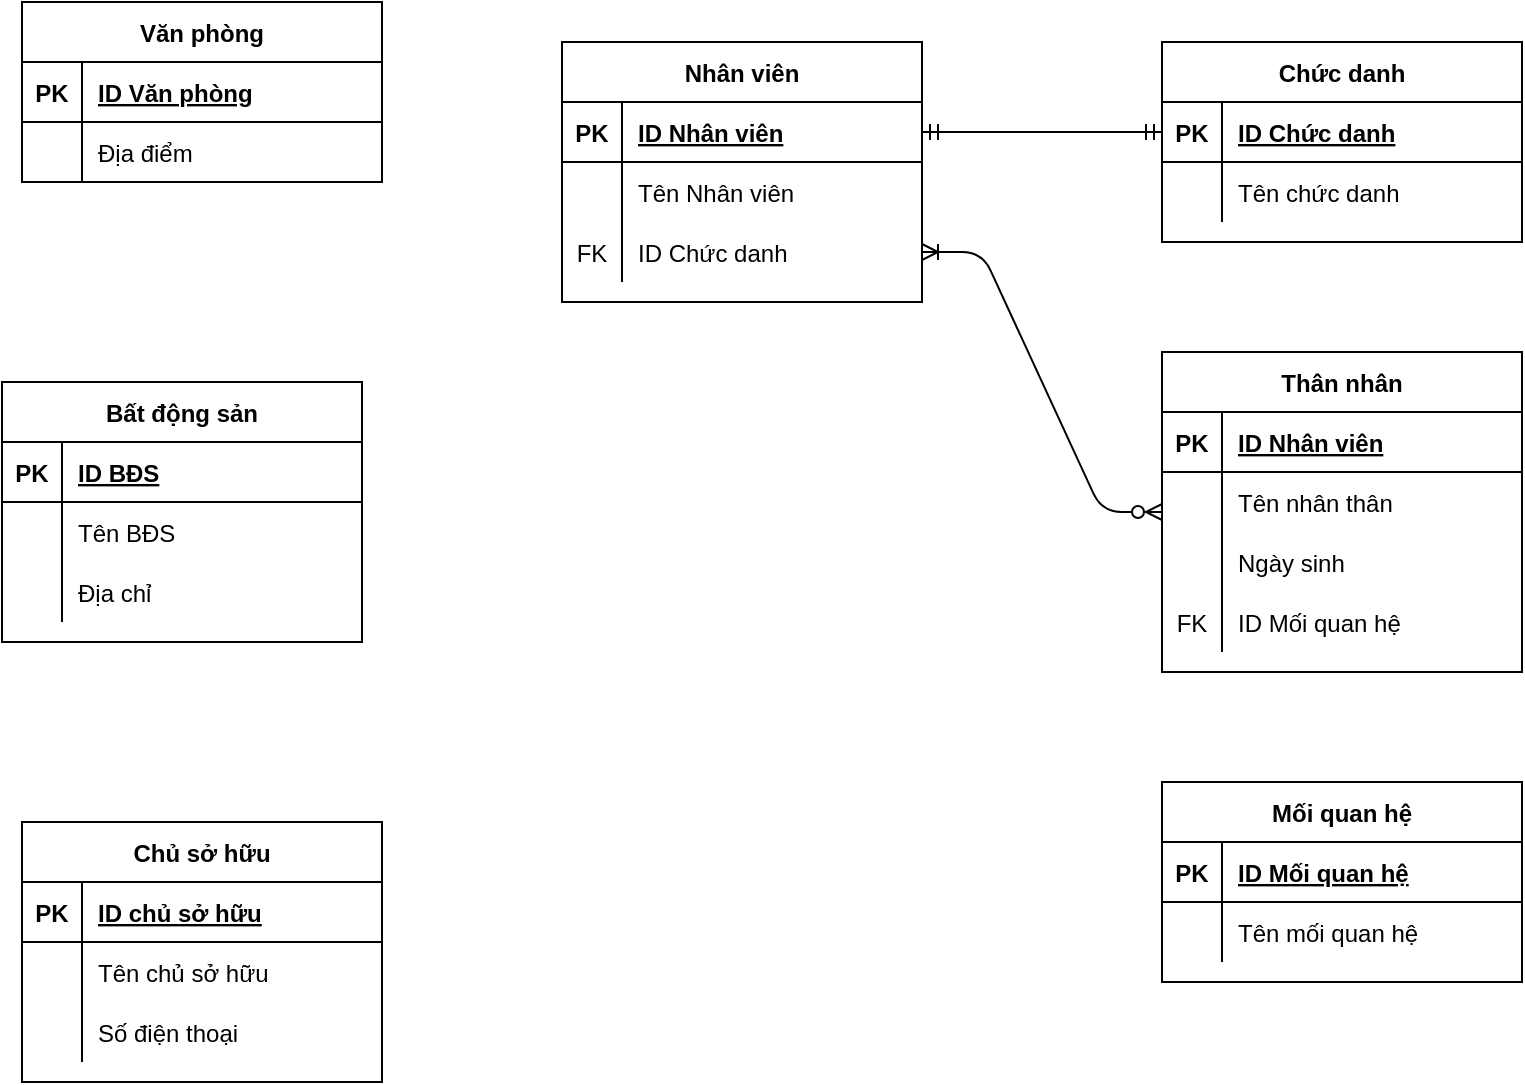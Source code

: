 <mxfile version="13.7.5" type="github">
  <diagram id="R2lEEEUBdFMjLlhIrx00" name="Page-1">
    <mxGraphModel dx="994" dy="583" grid="1" gridSize="10" guides="1" tooltips="1" connect="1" arrows="1" fold="1" page="1" pageScale="1" pageWidth="850" pageHeight="1100" math="0" shadow="0" extFonts="Permanent Marker^https://fonts.googleapis.com/css?family=Permanent+Marker">
      <root>
        <mxCell id="0" />
        <mxCell id="1" parent="0" />
        <mxCell id="9gJUbKaDmGYr913Sys6e-1" value="Văn phòng" style="shape=table;startSize=30;container=1;collapsible=1;childLayout=tableLayout;fixedRows=1;rowLines=0;fontStyle=1;align=center;resizeLast=1;" vertex="1" parent="1">
          <mxGeometry x="40" y="20" width="180" height="90" as="geometry" />
        </mxCell>
        <mxCell id="9gJUbKaDmGYr913Sys6e-2" value="" style="shape=partialRectangle;collapsible=0;dropTarget=0;pointerEvents=0;fillColor=none;top=0;left=0;bottom=1;right=0;points=[[0,0.5],[1,0.5]];portConstraint=eastwest;" vertex="1" parent="9gJUbKaDmGYr913Sys6e-1">
          <mxGeometry y="30" width="180" height="30" as="geometry" />
        </mxCell>
        <mxCell id="9gJUbKaDmGYr913Sys6e-3" value="PK" style="shape=partialRectangle;connectable=0;fillColor=none;top=0;left=0;bottom=0;right=0;fontStyle=1;overflow=hidden;" vertex="1" parent="9gJUbKaDmGYr913Sys6e-2">
          <mxGeometry width="30" height="30" as="geometry" />
        </mxCell>
        <mxCell id="9gJUbKaDmGYr913Sys6e-4" value="ID Văn phòng" style="shape=partialRectangle;connectable=0;fillColor=none;top=0;left=0;bottom=0;right=0;align=left;spacingLeft=6;fontStyle=5;overflow=hidden;" vertex="1" parent="9gJUbKaDmGYr913Sys6e-2">
          <mxGeometry x="30" width="150" height="30" as="geometry" />
        </mxCell>
        <mxCell id="9gJUbKaDmGYr913Sys6e-5" value="" style="shape=partialRectangle;collapsible=0;dropTarget=0;pointerEvents=0;fillColor=none;top=0;left=0;bottom=0;right=0;points=[[0,0.5],[1,0.5]];portConstraint=eastwest;" vertex="1" parent="9gJUbKaDmGYr913Sys6e-1">
          <mxGeometry y="60" width="180" height="30" as="geometry" />
        </mxCell>
        <mxCell id="9gJUbKaDmGYr913Sys6e-6" value="" style="shape=partialRectangle;connectable=0;fillColor=none;top=0;left=0;bottom=0;right=0;editable=1;overflow=hidden;" vertex="1" parent="9gJUbKaDmGYr913Sys6e-5">
          <mxGeometry width="30" height="30" as="geometry" />
        </mxCell>
        <mxCell id="9gJUbKaDmGYr913Sys6e-7" value="Địa điểm" style="shape=partialRectangle;connectable=0;fillColor=none;top=0;left=0;bottom=0;right=0;align=left;spacingLeft=6;overflow=hidden;" vertex="1" parent="9gJUbKaDmGYr913Sys6e-5">
          <mxGeometry x="30" width="150" height="30" as="geometry" />
        </mxCell>
        <mxCell id="9gJUbKaDmGYr913Sys6e-14" value="Nhân viên" style="shape=table;startSize=30;container=1;collapsible=1;childLayout=tableLayout;fixedRows=1;rowLines=0;fontStyle=1;align=center;resizeLast=1;" vertex="1" parent="1">
          <mxGeometry x="310" y="40" width="180" height="130" as="geometry" />
        </mxCell>
        <mxCell id="9gJUbKaDmGYr913Sys6e-15" value="" style="shape=partialRectangle;collapsible=0;dropTarget=0;pointerEvents=0;fillColor=none;top=0;left=0;bottom=1;right=0;points=[[0,0.5],[1,0.5]];portConstraint=eastwest;" vertex="1" parent="9gJUbKaDmGYr913Sys6e-14">
          <mxGeometry y="30" width="180" height="30" as="geometry" />
        </mxCell>
        <mxCell id="9gJUbKaDmGYr913Sys6e-16" value="PK" style="shape=partialRectangle;connectable=0;fillColor=none;top=0;left=0;bottom=0;right=0;fontStyle=1;overflow=hidden;" vertex="1" parent="9gJUbKaDmGYr913Sys6e-15">
          <mxGeometry width="30" height="30" as="geometry" />
        </mxCell>
        <mxCell id="9gJUbKaDmGYr913Sys6e-17" value="ID Nhân viên" style="shape=partialRectangle;connectable=0;fillColor=none;top=0;left=0;bottom=0;right=0;align=left;spacingLeft=6;fontStyle=5;overflow=hidden;" vertex="1" parent="9gJUbKaDmGYr913Sys6e-15">
          <mxGeometry x="30" width="150" height="30" as="geometry" />
        </mxCell>
        <mxCell id="9gJUbKaDmGYr913Sys6e-18" value="" style="shape=partialRectangle;collapsible=0;dropTarget=0;pointerEvents=0;fillColor=none;top=0;left=0;bottom=0;right=0;points=[[0,0.5],[1,0.5]];portConstraint=eastwest;" vertex="1" parent="9gJUbKaDmGYr913Sys6e-14">
          <mxGeometry y="60" width="180" height="30" as="geometry" />
        </mxCell>
        <mxCell id="9gJUbKaDmGYr913Sys6e-19" value="" style="shape=partialRectangle;connectable=0;fillColor=none;top=0;left=0;bottom=0;right=0;editable=1;overflow=hidden;" vertex="1" parent="9gJUbKaDmGYr913Sys6e-18">
          <mxGeometry width="30" height="30" as="geometry" />
        </mxCell>
        <mxCell id="9gJUbKaDmGYr913Sys6e-20" value="Tên Nhân viên" style="shape=partialRectangle;connectable=0;fillColor=none;top=0;left=0;bottom=0;right=0;align=left;spacingLeft=6;overflow=hidden;" vertex="1" parent="9gJUbKaDmGYr913Sys6e-18">
          <mxGeometry x="30" width="150" height="30" as="geometry" />
        </mxCell>
        <mxCell id="9gJUbKaDmGYr913Sys6e-21" value="" style="shape=partialRectangle;collapsible=0;dropTarget=0;pointerEvents=0;fillColor=none;top=0;left=0;bottom=0;right=0;points=[[0,0.5],[1,0.5]];portConstraint=eastwest;" vertex="1" parent="9gJUbKaDmGYr913Sys6e-14">
          <mxGeometry y="90" width="180" height="30" as="geometry" />
        </mxCell>
        <mxCell id="9gJUbKaDmGYr913Sys6e-22" value="FK" style="shape=partialRectangle;connectable=0;fillColor=none;top=0;left=0;bottom=0;right=0;editable=1;overflow=hidden;" vertex="1" parent="9gJUbKaDmGYr913Sys6e-21">
          <mxGeometry width="30" height="30" as="geometry" />
        </mxCell>
        <mxCell id="9gJUbKaDmGYr913Sys6e-23" value="ID Chức danh" style="shape=partialRectangle;connectable=0;fillColor=none;top=0;left=0;bottom=0;right=0;align=left;spacingLeft=6;overflow=hidden;" vertex="1" parent="9gJUbKaDmGYr913Sys6e-21">
          <mxGeometry x="30" width="150" height="30" as="geometry" />
        </mxCell>
        <mxCell id="9gJUbKaDmGYr913Sys6e-27" value="Chức danh" style="shape=table;startSize=30;container=1;collapsible=1;childLayout=tableLayout;fixedRows=1;rowLines=0;fontStyle=1;align=center;resizeLast=1;" vertex="1" parent="1">
          <mxGeometry x="610" y="40" width="180" height="100" as="geometry" />
        </mxCell>
        <mxCell id="9gJUbKaDmGYr913Sys6e-28" value="" style="shape=partialRectangle;collapsible=0;dropTarget=0;pointerEvents=0;fillColor=none;top=0;left=0;bottom=1;right=0;points=[[0,0.5],[1,0.5]];portConstraint=eastwest;" vertex="1" parent="9gJUbKaDmGYr913Sys6e-27">
          <mxGeometry y="30" width="180" height="30" as="geometry" />
        </mxCell>
        <mxCell id="9gJUbKaDmGYr913Sys6e-29" value="PK" style="shape=partialRectangle;connectable=0;fillColor=none;top=0;left=0;bottom=0;right=0;fontStyle=1;overflow=hidden;" vertex="1" parent="9gJUbKaDmGYr913Sys6e-28">
          <mxGeometry width="30" height="30" as="geometry" />
        </mxCell>
        <mxCell id="9gJUbKaDmGYr913Sys6e-30" value="ID Chức danh" style="shape=partialRectangle;connectable=0;fillColor=none;top=0;left=0;bottom=0;right=0;align=left;spacingLeft=6;fontStyle=5;overflow=hidden;" vertex="1" parent="9gJUbKaDmGYr913Sys6e-28">
          <mxGeometry x="30" width="150" height="30" as="geometry" />
        </mxCell>
        <mxCell id="9gJUbKaDmGYr913Sys6e-31" value="" style="shape=partialRectangle;collapsible=0;dropTarget=0;pointerEvents=0;fillColor=none;top=0;left=0;bottom=0;right=0;points=[[0,0.5],[1,0.5]];portConstraint=eastwest;" vertex="1" parent="9gJUbKaDmGYr913Sys6e-27">
          <mxGeometry y="60" width="180" height="30" as="geometry" />
        </mxCell>
        <mxCell id="9gJUbKaDmGYr913Sys6e-32" value="" style="shape=partialRectangle;connectable=0;fillColor=none;top=0;left=0;bottom=0;right=0;editable=1;overflow=hidden;" vertex="1" parent="9gJUbKaDmGYr913Sys6e-31">
          <mxGeometry width="30" height="30" as="geometry" />
        </mxCell>
        <mxCell id="9gJUbKaDmGYr913Sys6e-33" value="Tên chức danh" style="shape=partialRectangle;connectable=0;fillColor=none;top=0;left=0;bottom=0;right=0;align=left;spacingLeft=6;overflow=hidden;" vertex="1" parent="9gJUbKaDmGYr913Sys6e-31">
          <mxGeometry x="30" width="150" height="30" as="geometry" />
        </mxCell>
        <mxCell id="9gJUbKaDmGYr913Sys6e-40" value="Bất động sản" style="shape=table;startSize=30;container=1;collapsible=1;childLayout=tableLayout;fixedRows=1;rowLines=0;fontStyle=1;align=center;resizeLast=1;" vertex="1" parent="1">
          <mxGeometry x="30" y="210" width="180" height="130" as="geometry" />
        </mxCell>
        <mxCell id="9gJUbKaDmGYr913Sys6e-41" value="" style="shape=partialRectangle;collapsible=0;dropTarget=0;pointerEvents=0;fillColor=none;top=0;left=0;bottom=1;right=0;points=[[0,0.5],[1,0.5]];portConstraint=eastwest;" vertex="1" parent="9gJUbKaDmGYr913Sys6e-40">
          <mxGeometry y="30" width="180" height="30" as="geometry" />
        </mxCell>
        <mxCell id="9gJUbKaDmGYr913Sys6e-42" value="PK" style="shape=partialRectangle;connectable=0;fillColor=none;top=0;left=0;bottom=0;right=0;fontStyle=1;overflow=hidden;" vertex="1" parent="9gJUbKaDmGYr913Sys6e-41">
          <mxGeometry width="30" height="30" as="geometry" />
        </mxCell>
        <mxCell id="9gJUbKaDmGYr913Sys6e-43" value="ID BĐS" style="shape=partialRectangle;connectable=0;fillColor=none;top=0;left=0;bottom=0;right=0;align=left;spacingLeft=6;fontStyle=5;overflow=hidden;" vertex="1" parent="9gJUbKaDmGYr913Sys6e-41">
          <mxGeometry x="30" width="150" height="30" as="geometry" />
        </mxCell>
        <mxCell id="9gJUbKaDmGYr913Sys6e-44" value="" style="shape=partialRectangle;collapsible=0;dropTarget=0;pointerEvents=0;fillColor=none;top=0;left=0;bottom=0;right=0;points=[[0,0.5],[1,0.5]];portConstraint=eastwest;" vertex="1" parent="9gJUbKaDmGYr913Sys6e-40">
          <mxGeometry y="60" width="180" height="30" as="geometry" />
        </mxCell>
        <mxCell id="9gJUbKaDmGYr913Sys6e-45" value="" style="shape=partialRectangle;connectable=0;fillColor=none;top=0;left=0;bottom=0;right=0;editable=1;overflow=hidden;" vertex="1" parent="9gJUbKaDmGYr913Sys6e-44">
          <mxGeometry width="30" height="30" as="geometry" />
        </mxCell>
        <mxCell id="9gJUbKaDmGYr913Sys6e-46" value="Tên BĐS" style="shape=partialRectangle;connectable=0;fillColor=none;top=0;left=0;bottom=0;right=0;align=left;spacingLeft=6;overflow=hidden;" vertex="1" parent="9gJUbKaDmGYr913Sys6e-44">
          <mxGeometry x="30" width="150" height="30" as="geometry" />
        </mxCell>
        <mxCell id="9gJUbKaDmGYr913Sys6e-47" value="" style="shape=partialRectangle;collapsible=0;dropTarget=0;pointerEvents=0;fillColor=none;top=0;left=0;bottom=0;right=0;points=[[0,0.5],[1,0.5]];portConstraint=eastwest;" vertex="1" parent="9gJUbKaDmGYr913Sys6e-40">
          <mxGeometry y="90" width="180" height="30" as="geometry" />
        </mxCell>
        <mxCell id="9gJUbKaDmGYr913Sys6e-48" value="" style="shape=partialRectangle;connectable=0;fillColor=none;top=0;left=0;bottom=0;right=0;editable=1;overflow=hidden;" vertex="1" parent="9gJUbKaDmGYr913Sys6e-47">
          <mxGeometry width="30" height="30" as="geometry" />
        </mxCell>
        <mxCell id="9gJUbKaDmGYr913Sys6e-49" value="Địa chỉ" style="shape=partialRectangle;connectable=0;fillColor=none;top=0;left=0;bottom=0;right=0;align=left;spacingLeft=6;overflow=hidden;" vertex="1" parent="9gJUbKaDmGYr913Sys6e-47">
          <mxGeometry x="30" width="150" height="30" as="geometry" />
        </mxCell>
        <mxCell id="9gJUbKaDmGYr913Sys6e-53" value="Chủ sở hữu" style="shape=table;startSize=30;container=1;collapsible=1;childLayout=tableLayout;fixedRows=1;rowLines=0;fontStyle=1;align=center;resizeLast=1;" vertex="1" parent="1">
          <mxGeometry x="40" y="430" width="180" height="130" as="geometry" />
        </mxCell>
        <mxCell id="9gJUbKaDmGYr913Sys6e-54" value="" style="shape=partialRectangle;collapsible=0;dropTarget=0;pointerEvents=0;fillColor=none;top=0;left=0;bottom=1;right=0;points=[[0,0.5],[1,0.5]];portConstraint=eastwest;" vertex="1" parent="9gJUbKaDmGYr913Sys6e-53">
          <mxGeometry y="30" width="180" height="30" as="geometry" />
        </mxCell>
        <mxCell id="9gJUbKaDmGYr913Sys6e-55" value="PK" style="shape=partialRectangle;connectable=0;fillColor=none;top=0;left=0;bottom=0;right=0;fontStyle=1;overflow=hidden;" vertex="1" parent="9gJUbKaDmGYr913Sys6e-54">
          <mxGeometry width="30" height="30" as="geometry" />
        </mxCell>
        <mxCell id="9gJUbKaDmGYr913Sys6e-56" value="ID chủ sở hữu" style="shape=partialRectangle;connectable=0;fillColor=none;top=0;left=0;bottom=0;right=0;align=left;spacingLeft=6;fontStyle=5;overflow=hidden;" vertex="1" parent="9gJUbKaDmGYr913Sys6e-54">
          <mxGeometry x="30" width="150" height="30" as="geometry" />
        </mxCell>
        <mxCell id="9gJUbKaDmGYr913Sys6e-57" value="" style="shape=partialRectangle;collapsible=0;dropTarget=0;pointerEvents=0;fillColor=none;top=0;left=0;bottom=0;right=0;points=[[0,0.5],[1,0.5]];portConstraint=eastwest;" vertex="1" parent="9gJUbKaDmGYr913Sys6e-53">
          <mxGeometry y="60" width="180" height="30" as="geometry" />
        </mxCell>
        <mxCell id="9gJUbKaDmGYr913Sys6e-58" value="" style="shape=partialRectangle;connectable=0;fillColor=none;top=0;left=0;bottom=0;right=0;editable=1;overflow=hidden;" vertex="1" parent="9gJUbKaDmGYr913Sys6e-57">
          <mxGeometry width="30" height="30" as="geometry" />
        </mxCell>
        <mxCell id="9gJUbKaDmGYr913Sys6e-59" value="Tên chủ sở hữu" style="shape=partialRectangle;connectable=0;fillColor=none;top=0;left=0;bottom=0;right=0;align=left;spacingLeft=6;overflow=hidden;" vertex="1" parent="9gJUbKaDmGYr913Sys6e-57">
          <mxGeometry x="30" width="150" height="30" as="geometry" />
        </mxCell>
        <mxCell id="9gJUbKaDmGYr913Sys6e-60" value="" style="shape=partialRectangle;collapsible=0;dropTarget=0;pointerEvents=0;fillColor=none;top=0;left=0;bottom=0;right=0;points=[[0,0.5],[1,0.5]];portConstraint=eastwest;" vertex="1" parent="9gJUbKaDmGYr913Sys6e-53">
          <mxGeometry y="90" width="180" height="30" as="geometry" />
        </mxCell>
        <mxCell id="9gJUbKaDmGYr913Sys6e-61" value="" style="shape=partialRectangle;connectable=0;fillColor=none;top=0;left=0;bottom=0;right=0;editable=1;overflow=hidden;" vertex="1" parent="9gJUbKaDmGYr913Sys6e-60">
          <mxGeometry width="30" height="30" as="geometry" />
        </mxCell>
        <mxCell id="9gJUbKaDmGYr913Sys6e-62" value="Số điện thoại" style="shape=partialRectangle;connectable=0;fillColor=none;top=0;left=0;bottom=0;right=0;align=left;spacingLeft=6;overflow=hidden;" vertex="1" parent="9gJUbKaDmGYr913Sys6e-60">
          <mxGeometry x="30" width="150" height="30" as="geometry" />
        </mxCell>
        <mxCell id="9gJUbKaDmGYr913Sys6e-92" value="" style="edgeStyle=entityRelationEdgeStyle;fontSize=12;html=1;endArrow=ERmandOne;startArrow=ERmandOne;entryX=0;entryY=0.5;entryDx=0;entryDy=0;exitX=1;exitY=0.5;exitDx=0;exitDy=0;" edge="1" parent="1" source="9gJUbKaDmGYr913Sys6e-15" target="9gJUbKaDmGYr913Sys6e-28">
          <mxGeometry width="100" height="100" relative="1" as="geometry">
            <mxPoint x="370" y="330" as="sourcePoint" />
            <mxPoint x="470" y="230" as="targetPoint" />
          </mxGeometry>
        </mxCell>
        <mxCell id="9gJUbKaDmGYr913Sys6e-93" value="" style="edgeStyle=entityRelationEdgeStyle;fontSize=12;html=1;endArrow=ERoneToMany;startArrow=ERzeroToMany;" edge="1" parent="1" source="9gJUbKaDmGYr913Sys6e-66" target="9gJUbKaDmGYr913Sys6e-21">
          <mxGeometry width="100" height="100" relative="1" as="geometry">
            <mxPoint x="440" y="325" as="sourcePoint" />
            <mxPoint x="520" y="225" as="targetPoint" />
          </mxGeometry>
        </mxCell>
        <mxCell id="9gJUbKaDmGYr913Sys6e-66" value="Thân nhân" style="shape=table;startSize=30;container=1;collapsible=1;childLayout=tableLayout;fixedRows=1;rowLines=0;fontStyle=1;align=center;resizeLast=1;" vertex="1" parent="1">
          <mxGeometry x="610" y="195" width="180" height="160" as="geometry" />
        </mxCell>
        <mxCell id="9gJUbKaDmGYr913Sys6e-67" value="" style="shape=partialRectangle;collapsible=0;dropTarget=0;pointerEvents=0;fillColor=none;top=0;left=0;bottom=1;right=0;points=[[0,0.5],[1,0.5]];portConstraint=eastwest;" vertex="1" parent="9gJUbKaDmGYr913Sys6e-66">
          <mxGeometry y="30" width="180" height="30" as="geometry" />
        </mxCell>
        <mxCell id="9gJUbKaDmGYr913Sys6e-68" value="PK" style="shape=partialRectangle;connectable=0;fillColor=none;top=0;left=0;bottom=0;right=0;fontStyle=1;overflow=hidden;" vertex="1" parent="9gJUbKaDmGYr913Sys6e-67">
          <mxGeometry width="30" height="30" as="geometry" />
        </mxCell>
        <mxCell id="9gJUbKaDmGYr913Sys6e-69" value="ID Nhân viên" style="shape=partialRectangle;connectable=0;fillColor=none;top=0;left=0;bottom=0;right=0;align=left;spacingLeft=6;fontStyle=5;overflow=hidden;" vertex="1" parent="9gJUbKaDmGYr913Sys6e-67">
          <mxGeometry x="30" width="150" height="30" as="geometry" />
        </mxCell>
        <mxCell id="9gJUbKaDmGYr913Sys6e-70" value="" style="shape=partialRectangle;collapsible=0;dropTarget=0;pointerEvents=0;fillColor=none;top=0;left=0;bottom=0;right=0;points=[[0,0.5],[1,0.5]];portConstraint=eastwest;" vertex="1" parent="9gJUbKaDmGYr913Sys6e-66">
          <mxGeometry y="60" width="180" height="30" as="geometry" />
        </mxCell>
        <mxCell id="9gJUbKaDmGYr913Sys6e-71" value="" style="shape=partialRectangle;connectable=0;fillColor=none;top=0;left=0;bottom=0;right=0;editable=1;overflow=hidden;" vertex="1" parent="9gJUbKaDmGYr913Sys6e-70">
          <mxGeometry width="30" height="30" as="geometry" />
        </mxCell>
        <mxCell id="9gJUbKaDmGYr913Sys6e-72" value="Tên nhân thân" style="shape=partialRectangle;connectable=0;fillColor=none;top=0;left=0;bottom=0;right=0;align=left;spacingLeft=6;overflow=hidden;" vertex="1" parent="9gJUbKaDmGYr913Sys6e-70">
          <mxGeometry x="30" width="150" height="30" as="geometry" />
        </mxCell>
        <mxCell id="9gJUbKaDmGYr913Sys6e-73" value="" style="shape=partialRectangle;collapsible=0;dropTarget=0;pointerEvents=0;fillColor=none;top=0;left=0;bottom=0;right=0;points=[[0,0.5],[1,0.5]];portConstraint=eastwest;" vertex="1" parent="9gJUbKaDmGYr913Sys6e-66">
          <mxGeometry y="90" width="180" height="30" as="geometry" />
        </mxCell>
        <mxCell id="9gJUbKaDmGYr913Sys6e-74" value="" style="shape=partialRectangle;connectable=0;fillColor=none;top=0;left=0;bottom=0;right=0;editable=1;overflow=hidden;" vertex="1" parent="9gJUbKaDmGYr913Sys6e-73">
          <mxGeometry width="30" height="30" as="geometry" />
        </mxCell>
        <mxCell id="9gJUbKaDmGYr913Sys6e-75" value="Ngày sinh" style="shape=partialRectangle;connectable=0;fillColor=none;top=0;left=0;bottom=0;right=0;align=left;spacingLeft=6;overflow=hidden;" vertex="1" parent="9gJUbKaDmGYr913Sys6e-73">
          <mxGeometry x="30" width="150" height="30" as="geometry" />
        </mxCell>
        <mxCell id="9gJUbKaDmGYr913Sys6e-76" value="" style="shape=partialRectangle;collapsible=0;dropTarget=0;pointerEvents=0;fillColor=none;top=0;left=0;bottom=0;right=0;points=[[0,0.5],[1,0.5]];portConstraint=eastwest;" vertex="1" parent="9gJUbKaDmGYr913Sys6e-66">
          <mxGeometry y="120" width="180" height="30" as="geometry" />
        </mxCell>
        <mxCell id="9gJUbKaDmGYr913Sys6e-77" value="FK" style="shape=partialRectangle;connectable=0;fillColor=none;top=0;left=0;bottom=0;right=0;editable=1;overflow=hidden;" vertex="1" parent="9gJUbKaDmGYr913Sys6e-76">
          <mxGeometry width="30" height="30" as="geometry" />
        </mxCell>
        <mxCell id="9gJUbKaDmGYr913Sys6e-78" value="ID Mối quan hệ" style="shape=partialRectangle;connectable=0;fillColor=none;top=0;left=0;bottom=0;right=0;align=left;spacingLeft=6;overflow=hidden;" vertex="1" parent="9gJUbKaDmGYr913Sys6e-76">
          <mxGeometry x="30" width="150" height="30" as="geometry" />
        </mxCell>
        <mxCell id="9gJUbKaDmGYr913Sys6e-79" value="Mối quan hệ" style="shape=table;startSize=30;container=1;collapsible=1;childLayout=tableLayout;fixedRows=1;rowLines=0;fontStyle=1;align=center;resizeLast=1;" vertex="1" parent="1">
          <mxGeometry x="610" y="410" width="180" height="100" as="geometry" />
        </mxCell>
        <mxCell id="9gJUbKaDmGYr913Sys6e-80" value="" style="shape=partialRectangle;collapsible=0;dropTarget=0;pointerEvents=0;fillColor=none;top=0;left=0;bottom=1;right=0;points=[[0,0.5],[1,0.5]];portConstraint=eastwest;" vertex="1" parent="9gJUbKaDmGYr913Sys6e-79">
          <mxGeometry y="30" width="180" height="30" as="geometry" />
        </mxCell>
        <mxCell id="9gJUbKaDmGYr913Sys6e-81" value="PK" style="shape=partialRectangle;connectable=0;fillColor=none;top=0;left=0;bottom=0;right=0;fontStyle=1;overflow=hidden;" vertex="1" parent="9gJUbKaDmGYr913Sys6e-80">
          <mxGeometry width="30" height="30" as="geometry" />
        </mxCell>
        <mxCell id="9gJUbKaDmGYr913Sys6e-82" value="ID Mối quan hệ" style="shape=partialRectangle;connectable=0;fillColor=none;top=0;left=0;bottom=0;right=0;align=left;spacingLeft=6;fontStyle=5;overflow=hidden;" vertex="1" parent="9gJUbKaDmGYr913Sys6e-80">
          <mxGeometry x="30" width="150" height="30" as="geometry" />
        </mxCell>
        <mxCell id="9gJUbKaDmGYr913Sys6e-83" value="" style="shape=partialRectangle;collapsible=0;dropTarget=0;pointerEvents=0;fillColor=none;top=0;left=0;bottom=0;right=0;points=[[0,0.5],[1,0.5]];portConstraint=eastwest;" vertex="1" parent="9gJUbKaDmGYr913Sys6e-79">
          <mxGeometry y="60" width="180" height="30" as="geometry" />
        </mxCell>
        <mxCell id="9gJUbKaDmGYr913Sys6e-84" value="" style="shape=partialRectangle;connectable=0;fillColor=none;top=0;left=0;bottom=0;right=0;editable=1;overflow=hidden;" vertex="1" parent="9gJUbKaDmGYr913Sys6e-83">
          <mxGeometry width="30" height="30" as="geometry" />
        </mxCell>
        <mxCell id="9gJUbKaDmGYr913Sys6e-85" value="Tên mối quan hệ" style="shape=partialRectangle;connectable=0;fillColor=none;top=0;left=0;bottom=0;right=0;align=left;spacingLeft=6;overflow=hidden;" vertex="1" parent="9gJUbKaDmGYr913Sys6e-83">
          <mxGeometry x="30" width="150" height="30" as="geometry" />
        </mxCell>
      </root>
    </mxGraphModel>
  </diagram>
</mxfile>
